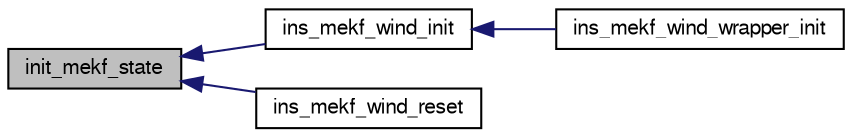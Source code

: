 digraph "init_mekf_state"
{
  edge [fontname="FreeSans",fontsize="10",labelfontname="FreeSans",labelfontsize="10"];
  node [fontname="FreeSans",fontsize="10",shape=record];
  rankdir="LR";
  Node1 [label="init_mekf_state",height=0.2,width=0.4,color="black", fillcolor="grey75", style="filled", fontcolor="black"];
  Node1 -> Node2 [dir="back",color="midnightblue",fontsize="10",style="solid",fontname="FreeSans"];
  Node2 [label="ins_mekf_wind_init",height=0.2,width=0.4,color="black", fillcolor="white", style="filled",URL="$ins__mekf__wind_8h.html#a6109cbb049735b4c93f75357e329bdc9",tooltip="Init function. "];
  Node2 -> Node3 [dir="back",color="midnightblue",fontsize="10",style="solid",fontname="FreeSans"];
  Node3 [label="ins_mekf_wind_wrapper_init",height=0.2,width=0.4,color="black", fillcolor="white", style="filled",URL="$ins__mekf__wind__wrapper_8h.html#a7b3c1fefc89ec1a4ff25484626a02deb",tooltip="Init function. "];
  Node1 -> Node4 [dir="back",color="midnightblue",fontsize="10",style="solid",fontname="FreeSans"];
  Node4 [label="ins_mekf_wind_reset",height=0.2,width=0.4,color="black", fillcolor="white", style="filled",URL="$ins__mekf__wind_8h.html#ab69ff964e0f9cfb64fd898339e5eb304"];
}
